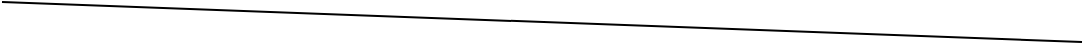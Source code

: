 <mxfile version="10.7.5" type="github"><diagram id="P-v60AF3pkXeB0BuzHin" name="Page-1"><mxGraphModel dx="865" dy="723" grid="1" gridSize="10" guides="1" tooltips="1" connect="1" arrows="1" fold="1" page="1" pageScale="1" pageWidth="850" pageHeight="1100" math="0" shadow="0"><root><mxCell id="0"/><mxCell id="1" parent="0"/><mxCell id="np_7vckgUn9eFRlIhLhf-1" value="" style="endArrow=none;html=1;" edge="1" parent="1"><mxGeometry width="50" height="50" relative="1" as="geometry"><mxPoint x="160" y="300" as="sourcePoint"/><mxPoint x="700" y="320" as="targetPoint"/></mxGeometry></mxCell></root></mxGraphModel></diagram></mxfile>